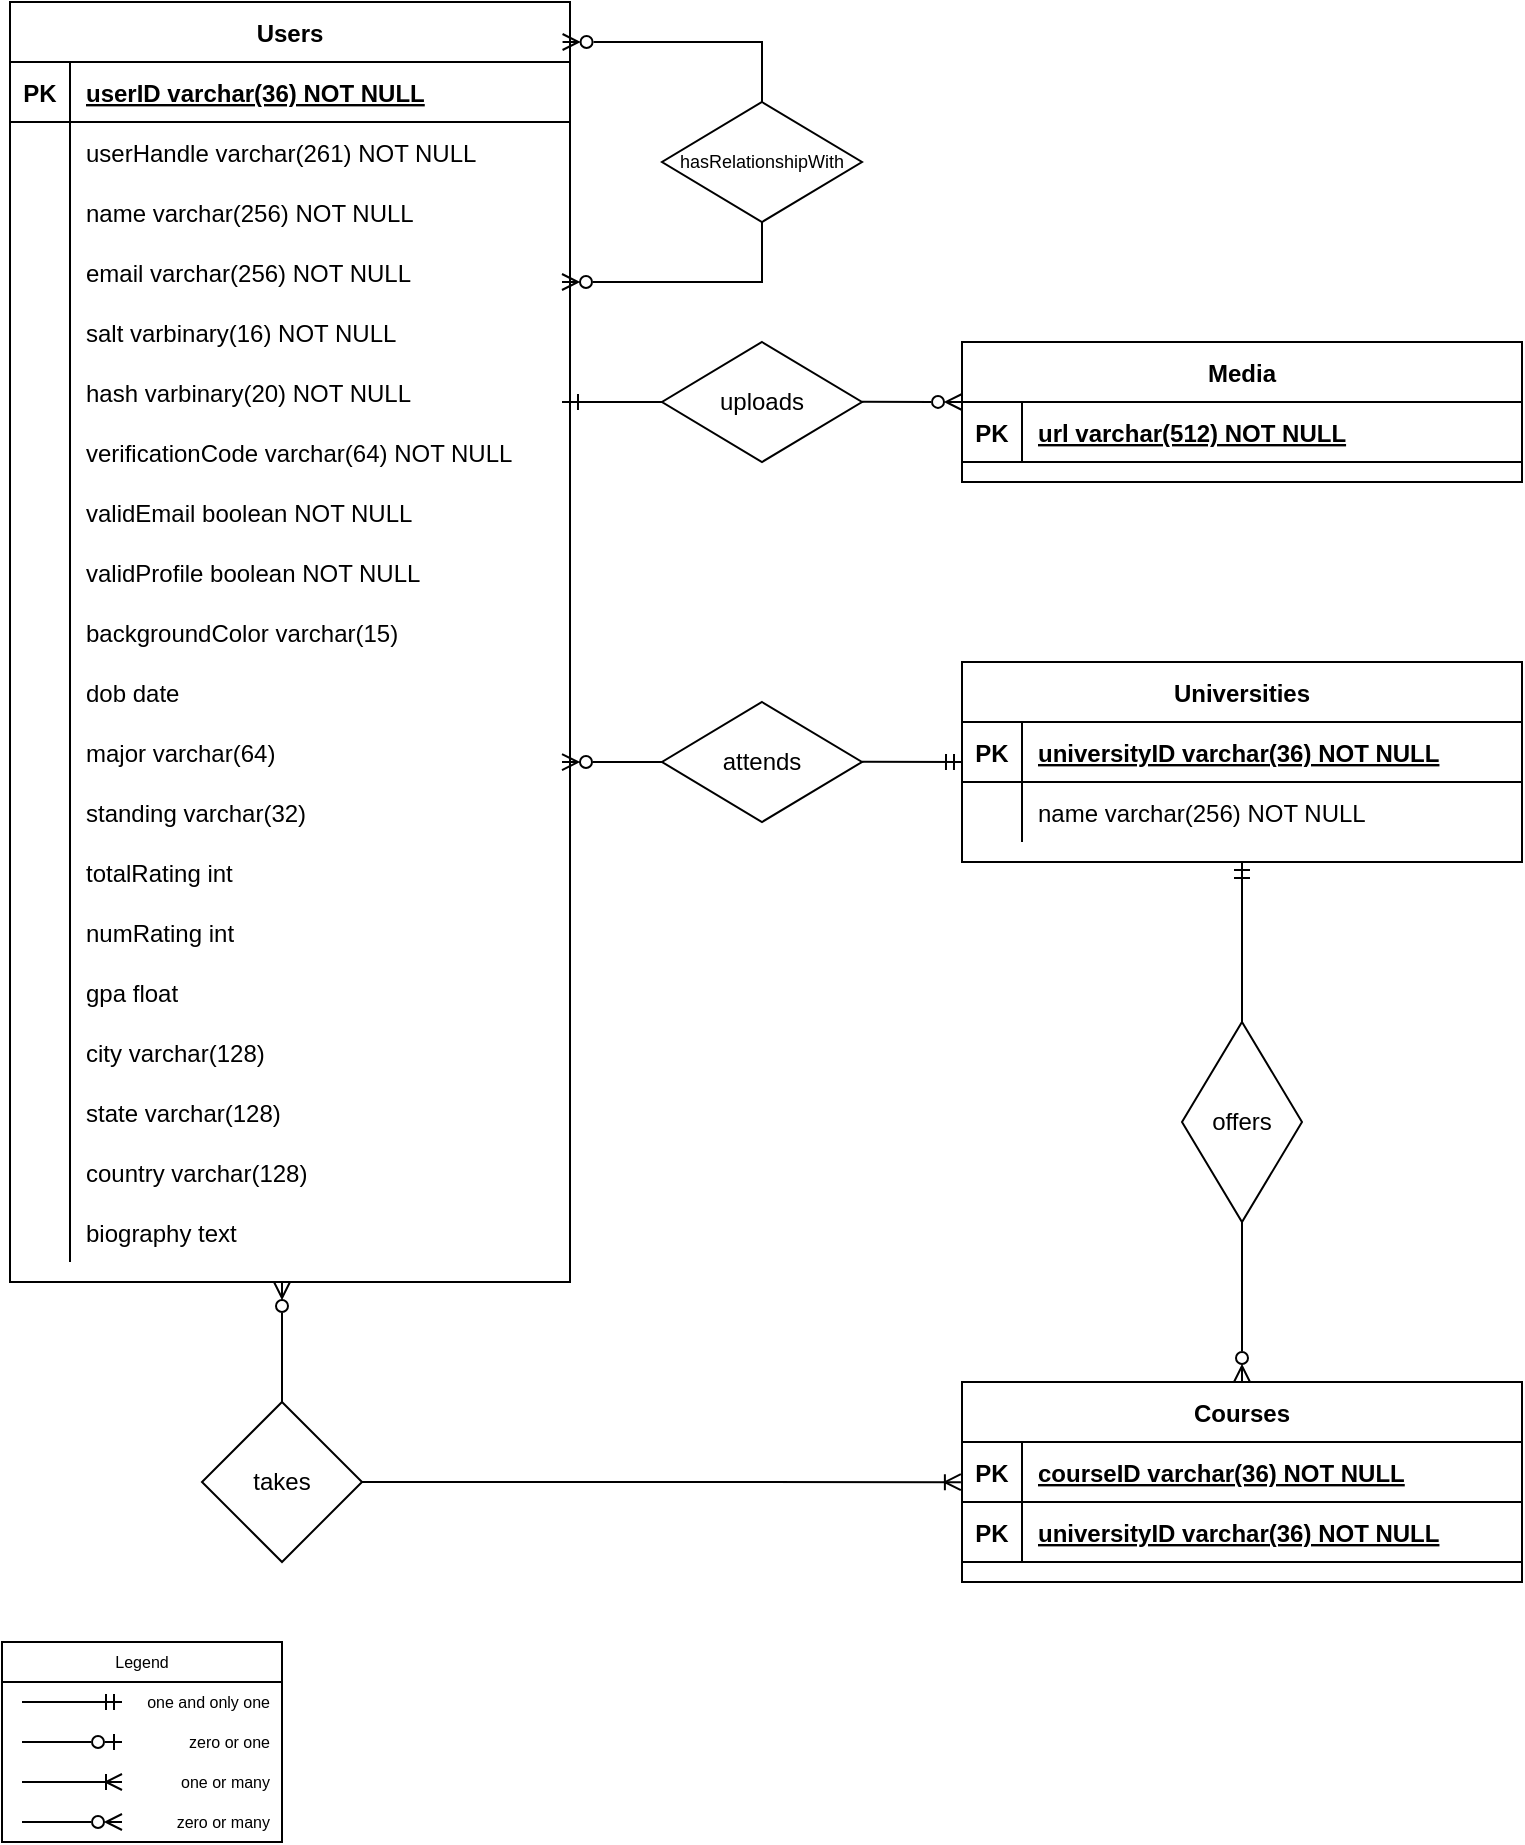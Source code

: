 <mxfile version="20.2.3" type="device"><diagram id="R2lEEEUBdFMjLlhIrx00" name="Page-1"><mxGraphModel dx="1234" dy="803" grid="1" gridSize="10" guides="1" tooltips="1" connect="1" arrows="1" fold="1" page="1" pageScale="1" pageWidth="850" pageHeight="1100" math="0" shadow="0" extFonts="Permanent Marker^https://fonts.googleapis.com/css?family=Permanent+Marker"><root><mxCell id="0"/><mxCell id="1" parent="0"/><mxCell id="C-vyLk0tnHw3VtMMgP7b-23" value="Users" style="shape=table;startSize=30;container=1;collapsible=1;childLayout=tableLayout;fixedRows=1;rowLines=0;fontStyle=1;align=center;resizeLast=1;" parent="1" vertex="1"><mxGeometry x="44" y="120" width="280" height="640" as="geometry"/></mxCell><mxCell id="C-vyLk0tnHw3VtMMgP7b-24" value="" style="shape=partialRectangle;collapsible=0;dropTarget=0;pointerEvents=0;fillColor=none;points=[[0,0.5],[1,0.5]];portConstraint=eastwest;top=0;left=0;right=0;bottom=1;" parent="C-vyLk0tnHw3VtMMgP7b-23" vertex="1"><mxGeometry y="30" width="280" height="30" as="geometry"/></mxCell><mxCell id="C-vyLk0tnHw3VtMMgP7b-25" value="PK" style="shape=partialRectangle;overflow=hidden;connectable=0;fillColor=none;top=0;left=0;bottom=0;right=0;fontStyle=1;" parent="C-vyLk0tnHw3VtMMgP7b-24" vertex="1"><mxGeometry width="30" height="30" as="geometry"><mxRectangle width="30" height="30" as="alternateBounds"/></mxGeometry></mxCell><mxCell id="C-vyLk0tnHw3VtMMgP7b-26" value="userID varchar(36) NOT NULL" style="shape=partialRectangle;overflow=hidden;connectable=0;fillColor=none;top=0;left=0;bottom=0;right=0;align=left;spacingLeft=6;fontStyle=5;" parent="C-vyLk0tnHw3VtMMgP7b-24" vertex="1"><mxGeometry x="30" width="250" height="30" as="geometry"><mxRectangle width="250" height="30" as="alternateBounds"/></mxGeometry></mxCell><mxCell id="C-vyLk0tnHw3VtMMgP7b-27" value="" style="shape=partialRectangle;collapsible=0;dropTarget=0;pointerEvents=0;fillColor=none;points=[[0,0.5],[1,0.5]];portConstraint=eastwest;top=0;left=0;right=0;bottom=0;" parent="C-vyLk0tnHw3VtMMgP7b-23" vertex="1"><mxGeometry y="60" width="280" height="30" as="geometry"/></mxCell><mxCell id="C-vyLk0tnHw3VtMMgP7b-28" value="" style="shape=partialRectangle;overflow=hidden;connectable=0;fillColor=none;top=0;left=0;bottom=0;right=0;" parent="C-vyLk0tnHw3VtMMgP7b-27" vertex="1"><mxGeometry width="30" height="30" as="geometry"><mxRectangle width="30" height="30" as="alternateBounds"/></mxGeometry></mxCell><mxCell id="C-vyLk0tnHw3VtMMgP7b-29" value="userHandle varchar(261) NOT NULL" style="shape=partialRectangle;overflow=hidden;connectable=0;fillColor=none;top=0;left=0;bottom=0;right=0;align=left;spacingLeft=6;" parent="C-vyLk0tnHw3VtMMgP7b-27" vertex="1"><mxGeometry x="30" width="250" height="30" as="geometry"><mxRectangle width="250" height="30" as="alternateBounds"/></mxGeometry></mxCell><mxCell id="6zbDG6xsQvM7b6af5XDj-31" style="shape=partialRectangle;collapsible=0;dropTarget=0;pointerEvents=0;fillColor=none;points=[[0,0.5],[1,0.5]];portConstraint=eastwest;top=0;left=0;right=0;bottom=0;" parent="C-vyLk0tnHw3VtMMgP7b-23" vertex="1"><mxGeometry y="90" width="280" height="30" as="geometry"/></mxCell><mxCell id="6zbDG6xsQvM7b6af5XDj-32" style="shape=partialRectangle;overflow=hidden;connectable=0;fillColor=none;top=0;left=0;bottom=0;right=0;" parent="6zbDG6xsQvM7b6af5XDj-31" vertex="1"><mxGeometry width="30" height="30" as="geometry"><mxRectangle width="30" height="30" as="alternateBounds"/></mxGeometry></mxCell><mxCell id="6zbDG6xsQvM7b6af5XDj-33" value="name varchar(256) NOT NULL" style="shape=partialRectangle;overflow=hidden;connectable=0;fillColor=none;top=0;left=0;bottom=0;right=0;align=left;spacingLeft=6;" parent="6zbDG6xsQvM7b6af5XDj-31" vertex="1"><mxGeometry x="30" width="250" height="30" as="geometry"><mxRectangle width="250" height="30" as="alternateBounds"/></mxGeometry></mxCell><mxCell id="JJYLwvkQelgh1mlkCucQ-4" style="shape=partialRectangle;collapsible=0;dropTarget=0;pointerEvents=0;fillColor=none;points=[[0,0.5],[1,0.5]];portConstraint=eastwest;top=0;left=0;right=0;bottom=0;" parent="C-vyLk0tnHw3VtMMgP7b-23" vertex="1"><mxGeometry y="120" width="280" height="30" as="geometry"/></mxCell><mxCell id="JJYLwvkQelgh1mlkCucQ-5" style="shape=partialRectangle;overflow=hidden;connectable=0;fillColor=none;top=0;left=0;bottom=0;right=0;" parent="JJYLwvkQelgh1mlkCucQ-4" vertex="1"><mxGeometry width="30" height="30" as="geometry"><mxRectangle width="30" height="30" as="alternateBounds"/></mxGeometry></mxCell><mxCell id="JJYLwvkQelgh1mlkCucQ-6" value="email varchar(256) NOT NULL" style="shape=partialRectangle;overflow=hidden;connectable=0;fillColor=none;top=0;left=0;bottom=0;right=0;align=left;spacingLeft=6;" parent="JJYLwvkQelgh1mlkCucQ-4" vertex="1"><mxGeometry x="30" width="250" height="30" as="geometry"><mxRectangle width="250" height="30" as="alternateBounds"/></mxGeometry></mxCell><mxCell id="6zbDG6xsQvM7b6af5XDj-28" style="shape=partialRectangle;collapsible=0;dropTarget=0;pointerEvents=0;fillColor=none;points=[[0,0.5],[1,0.5]];portConstraint=eastwest;top=0;left=0;right=0;bottom=0;" parent="C-vyLk0tnHw3VtMMgP7b-23" vertex="1"><mxGeometry y="150" width="280" height="30" as="geometry"/></mxCell><mxCell id="6zbDG6xsQvM7b6af5XDj-29" style="shape=partialRectangle;overflow=hidden;connectable=0;fillColor=none;top=0;left=0;bottom=0;right=0;" parent="6zbDG6xsQvM7b6af5XDj-28" vertex="1"><mxGeometry width="30" height="30" as="geometry"><mxRectangle width="30" height="30" as="alternateBounds"/></mxGeometry></mxCell><mxCell id="6zbDG6xsQvM7b6af5XDj-30" value="salt varbinary(16) NOT NULL" style="shape=partialRectangle;overflow=hidden;connectable=0;fillColor=none;top=0;left=0;bottom=0;right=0;align=left;spacingLeft=6;" parent="6zbDG6xsQvM7b6af5XDj-28" vertex="1"><mxGeometry x="30" width="250" height="30" as="geometry"><mxRectangle width="250" height="30" as="alternateBounds"/></mxGeometry></mxCell><mxCell id="6zbDG6xsQvM7b6af5XDj-25" style="shape=partialRectangle;collapsible=0;dropTarget=0;pointerEvents=0;fillColor=none;points=[[0,0.5],[1,0.5]];portConstraint=eastwest;top=0;left=0;right=0;bottom=0;" parent="C-vyLk0tnHw3VtMMgP7b-23" vertex="1"><mxGeometry y="180" width="280" height="30" as="geometry"/></mxCell><mxCell id="6zbDG6xsQvM7b6af5XDj-26" style="shape=partialRectangle;overflow=hidden;connectable=0;fillColor=none;top=0;left=0;bottom=0;right=0;" parent="6zbDG6xsQvM7b6af5XDj-25" vertex="1"><mxGeometry width="30" height="30" as="geometry"><mxRectangle width="30" height="30" as="alternateBounds"/></mxGeometry></mxCell><mxCell id="6zbDG6xsQvM7b6af5XDj-27" value="hash varbinary(20) NOT NULL" style="shape=partialRectangle;overflow=hidden;connectable=0;fillColor=none;top=0;left=0;bottom=0;right=0;align=left;spacingLeft=6;" parent="6zbDG6xsQvM7b6af5XDj-25" vertex="1"><mxGeometry x="30" width="250" height="30" as="geometry"><mxRectangle width="250" height="30" as="alternateBounds"/></mxGeometry></mxCell><mxCell id="M-ewU5pQMrfcehGDT9_S-4" style="shape=partialRectangle;collapsible=0;dropTarget=0;pointerEvents=0;fillColor=none;points=[[0,0.5],[1,0.5]];portConstraint=eastwest;top=0;left=0;right=0;bottom=0;" parent="C-vyLk0tnHw3VtMMgP7b-23" vertex="1"><mxGeometry y="210" width="280" height="30" as="geometry"/></mxCell><mxCell id="M-ewU5pQMrfcehGDT9_S-5" style="shape=partialRectangle;overflow=hidden;connectable=0;fillColor=none;top=0;left=0;bottom=0;right=0;" parent="M-ewU5pQMrfcehGDT9_S-4" vertex="1"><mxGeometry width="30" height="30" as="geometry"><mxRectangle width="30" height="30" as="alternateBounds"/></mxGeometry></mxCell><mxCell id="M-ewU5pQMrfcehGDT9_S-6" value="verificationCode varchar(64) NOT NULL" style="shape=partialRectangle;overflow=hidden;connectable=0;fillColor=none;top=0;left=0;bottom=0;right=0;align=left;spacingLeft=6;" parent="M-ewU5pQMrfcehGDT9_S-4" vertex="1"><mxGeometry x="30" width="250" height="30" as="geometry"><mxRectangle width="250" height="30" as="alternateBounds"/></mxGeometry></mxCell><mxCell id="M-ewU5pQMrfcehGDT9_S-1" style="shape=partialRectangle;collapsible=0;dropTarget=0;pointerEvents=0;fillColor=none;points=[[0,0.5],[1,0.5]];portConstraint=eastwest;top=0;left=0;right=0;bottom=0;" parent="C-vyLk0tnHw3VtMMgP7b-23" vertex="1"><mxGeometry y="240" width="280" height="30" as="geometry"/></mxCell><mxCell id="M-ewU5pQMrfcehGDT9_S-2" style="shape=partialRectangle;overflow=hidden;connectable=0;fillColor=none;top=0;left=0;bottom=0;right=0;" parent="M-ewU5pQMrfcehGDT9_S-1" vertex="1"><mxGeometry width="30" height="30" as="geometry"><mxRectangle width="30" height="30" as="alternateBounds"/></mxGeometry></mxCell><mxCell id="M-ewU5pQMrfcehGDT9_S-3" value="validEmail boolean NOT NULL" style="shape=partialRectangle;overflow=hidden;connectable=0;fillColor=none;top=0;left=0;bottom=0;right=0;align=left;spacingLeft=6;" parent="M-ewU5pQMrfcehGDT9_S-1" vertex="1"><mxGeometry x="30" width="250" height="30" as="geometry"><mxRectangle width="250" height="30" as="alternateBounds"/></mxGeometry></mxCell><mxCell id="M-ewU5pQMrfcehGDT9_S-7" style="shape=partialRectangle;collapsible=0;dropTarget=0;pointerEvents=0;fillColor=none;points=[[0,0.5],[1,0.5]];portConstraint=eastwest;top=0;left=0;right=0;bottom=0;" parent="C-vyLk0tnHw3VtMMgP7b-23" vertex="1"><mxGeometry y="270" width="280" height="30" as="geometry"/></mxCell><mxCell id="M-ewU5pQMrfcehGDT9_S-8" style="shape=partialRectangle;overflow=hidden;connectable=0;fillColor=none;top=0;left=0;bottom=0;right=0;" parent="M-ewU5pQMrfcehGDT9_S-7" vertex="1"><mxGeometry width="30" height="30" as="geometry"><mxRectangle width="30" height="30" as="alternateBounds"/></mxGeometry></mxCell><mxCell id="M-ewU5pQMrfcehGDT9_S-9" value="validProfile boolean NOT NULL" style="shape=partialRectangle;overflow=hidden;connectable=0;fillColor=none;top=0;left=0;bottom=0;right=0;align=left;spacingLeft=6;" parent="M-ewU5pQMrfcehGDT9_S-7" vertex="1"><mxGeometry x="30" width="250" height="30" as="geometry"><mxRectangle width="250" height="30" as="alternateBounds"/></mxGeometry></mxCell><mxCell id="6zbDG6xsQvM7b6af5XDj-22" style="shape=partialRectangle;collapsible=0;dropTarget=0;pointerEvents=0;fillColor=none;points=[[0,0.5],[1,0.5]];portConstraint=eastwest;top=0;left=0;right=0;bottom=0;" parent="C-vyLk0tnHw3VtMMgP7b-23" vertex="1"><mxGeometry y="300" width="280" height="30" as="geometry"/></mxCell><mxCell id="6zbDG6xsQvM7b6af5XDj-23" style="shape=partialRectangle;overflow=hidden;connectable=0;fillColor=none;top=0;left=0;bottom=0;right=0;" parent="6zbDG6xsQvM7b6af5XDj-22" vertex="1"><mxGeometry width="30" height="30" as="geometry"><mxRectangle width="30" height="30" as="alternateBounds"/></mxGeometry></mxCell><mxCell id="6zbDG6xsQvM7b6af5XDj-24" value="backgroundColor varchar(15)" style="shape=partialRectangle;overflow=hidden;connectable=0;fillColor=none;top=0;left=0;bottom=0;right=0;align=left;spacingLeft=6;" parent="6zbDG6xsQvM7b6af5XDj-22" vertex="1"><mxGeometry x="30" width="250" height="30" as="geometry"><mxRectangle width="250" height="30" as="alternateBounds"/></mxGeometry></mxCell><mxCell id="6zbDG6xsQvM7b6af5XDj-19" style="shape=partialRectangle;collapsible=0;dropTarget=0;pointerEvents=0;fillColor=none;points=[[0,0.5],[1,0.5]];portConstraint=eastwest;top=0;left=0;right=0;bottom=0;" parent="C-vyLk0tnHw3VtMMgP7b-23" vertex="1"><mxGeometry y="330" width="280" height="30" as="geometry"/></mxCell><mxCell id="6zbDG6xsQvM7b6af5XDj-20" style="shape=partialRectangle;overflow=hidden;connectable=0;fillColor=none;top=0;left=0;bottom=0;right=0;" parent="6zbDG6xsQvM7b6af5XDj-19" vertex="1"><mxGeometry width="30" height="30" as="geometry"><mxRectangle width="30" height="30" as="alternateBounds"/></mxGeometry></mxCell><mxCell id="6zbDG6xsQvM7b6af5XDj-21" value="dob date" style="shape=partialRectangle;overflow=hidden;connectable=0;fillColor=none;top=0;left=0;bottom=0;right=0;align=left;spacingLeft=6;" parent="6zbDG6xsQvM7b6af5XDj-19" vertex="1"><mxGeometry x="30" width="250" height="30" as="geometry"><mxRectangle width="250" height="30" as="alternateBounds"/></mxGeometry></mxCell><mxCell id="C7h7oeHphgHjpz4omS2C-1" style="shape=partialRectangle;collapsible=0;dropTarget=0;pointerEvents=0;fillColor=none;points=[[0,0.5],[1,0.5]];portConstraint=eastwest;top=0;left=0;right=0;bottom=0;" parent="C-vyLk0tnHw3VtMMgP7b-23" vertex="1"><mxGeometry y="360" width="280" height="30" as="geometry"/></mxCell><mxCell id="C7h7oeHphgHjpz4omS2C-2" style="shape=partialRectangle;overflow=hidden;connectable=0;fillColor=none;top=0;left=0;bottom=0;right=0;" parent="C7h7oeHphgHjpz4omS2C-1" vertex="1"><mxGeometry width="30" height="30" as="geometry"><mxRectangle width="30" height="30" as="alternateBounds"/></mxGeometry></mxCell><mxCell id="C7h7oeHphgHjpz4omS2C-3" value="major varchar(64)" style="shape=partialRectangle;overflow=hidden;connectable=0;fillColor=none;top=0;left=0;bottom=0;right=0;align=left;spacingLeft=6;" parent="C7h7oeHphgHjpz4omS2C-1" vertex="1"><mxGeometry x="30" width="250" height="30" as="geometry"><mxRectangle width="250" height="30" as="alternateBounds"/></mxGeometry></mxCell><mxCell id="6zbDG6xsQvM7b6af5XDj-16" style="shape=partialRectangle;collapsible=0;dropTarget=0;pointerEvents=0;fillColor=none;points=[[0,0.5],[1,0.5]];portConstraint=eastwest;top=0;left=0;right=0;bottom=0;" parent="C-vyLk0tnHw3VtMMgP7b-23" vertex="1"><mxGeometry y="390" width="280" height="30" as="geometry"/></mxCell><mxCell id="6zbDG6xsQvM7b6af5XDj-17" style="shape=partialRectangle;overflow=hidden;connectable=0;fillColor=none;top=0;left=0;bottom=0;right=0;" parent="6zbDG6xsQvM7b6af5XDj-16" vertex="1"><mxGeometry width="30" height="30" as="geometry"><mxRectangle width="30" height="30" as="alternateBounds"/></mxGeometry></mxCell><mxCell id="6zbDG6xsQvM7b6af5XDj-18" value="standing varchar(32)" style="shape=partialRectangle;overflow=hidden;connectable=0;fillColor=none;top=0;left=0;bottom=0;right=0;align=left;spacingLeft=6;" parent="6zbDG6xsQvM7b6af5XDj-16" vertex="1"><mxGeometry x="30" width="250" height="30" as="geometry"><mxRectangle width="250" height="30" as="alternateBounds"/></mxGeometry></mxCell><mxCell id="6zbDG6xsQvM7b6af5XDj-13" style="shape=partialRectangle;collapsible=0;dropTarget=0;pointerEvents=0;fillColor=none;points=[[0,0.5],[1,0.5]];portConstraint=eastwest;top=0;left=0;right=0;bottom=0;" parent="C-vyLk0tnHw3VtMMgP7b-23" vertex="1"><mxGeometry y="420" width="280" height="30" as="geometry"/></mxCell><mxCell id="6zbDG6xsQvM7b6af5XDj-14" style="shape=partialRectangle;overflow=hidden;connectable=0;fillColor=none;top=0;left=0;bottom=0;right=0;" parent="6zbDG6xsQvM7b6af5XDj-13" vertex="1"><mxGeometry width="30" height="30" as="geometry"><mxRectangle width="30" height="30" as="alternateBounds"/></mxGeometry></mxCell><mxCell id="6zbDG6xsQvM7b6af5XDj-15" value="totalRating int" style="shape=partialRectangle;overflow=hidden;connectable=0;fillColor=none;top=0;left=0;bottom=0;right=0;align=left;spacingLeft=6;" parent="6zbDG6xsQvM7b6af5XDj-13" vertex="1"><mxGeometry x="30" width="250" height="30" as="geometry"><mxRectangle width="250" height="30" as="alternateBounds"/></mxGeometry></mxCell><mxCell id="6zbDG6xsQvM7b6af5XDj-10" style="shape=partialRectangle;collapsible=0;dropTarget=0;pointerEvents=0;fillColor=none;points=[[0,0.5],[1,0.5]];portConstraint=eastwest;top=0;left=0;right=0;bottom=0;" parent="C-vyLk0tnHw3VtMMgP7b-23" vertex="1"><mxGeometry y="450" width="280" height="30" as="geometry"/></mxCell><mxCell id="6zbDG6xsQvM7b6af5XDj-11" style="shape=partialRectangle;overflow=hidden;connectable=0;fillColor=none;top=0;left=0;bottom=0;right=0;" parent="6zbDG6xsQvM7b6af5XDj-10" vertex="1"><mxGeometry width="30" height="30" as="geometry"><mxRectangle width="30" height="30" as="alternateBounds"/></mxGeometry></mxCell><mxCell id="6zbDG6xsQvM7b6af5XDj-12" value="numRating int" style="shape=partialRectangle;overflow=hidden;connectable=0;fillColor=none;top=0;left=0;bottom=0;right=0;align=left;spacingLeft=6;" parent="6zbDG6xsQvM7b6af5XDj-10" vertex="1"><mxGeometry x="30" width="250" height="30" as="geometry"><mxRectangle width="250" height="30" as="alternateBounds"/></mxGeometry></mxCell><mxCell id="6zbDG6xsQvM7b6af5XDj-7" style="shape=partialRectangle;collapsible=0;dropTarget=0;pointerEvents=0;fillColor=none;points=[[0,0.5],[1,0.5]];portConstraint=eastwest;top=0;left=0;right=0;bottom=0;" parent="C-vyLk0tnHw3VtMMgP7b-23" vertex="1"><mxGeometry y="480" width="280" height="30" as="geometry"/></mxCell><mxCell id="6zbDG6xsQvM7b6af5XDj-8" style="shape=partialRectangle;overflow=hidden;connectable=0;fillColor=none;top=0;left=0;bottom=0;right=0;" parent="6zbDG6xsQvM7b6af5XDj-7" vertex="1"><mxGeometry width="30" height="30" as="geometry"><mxRectangle width="30" height="30" as="alternateBounds"/></mxGeometry></mxCell><mxCell id="6zbDG6xsQvM7b6af5XDj-9" value="gpa float" style="shape=partialRectangle;overflow=hidden;connectable=0;fillColor=none;top=0;left=0;bottom=0;right=0;align=left;spacingLeft=6;" parent="6zbDG6xsQvM7b6af5XDj-7" vertex="1"><mxGeometry x="30" width="250" height="30" as="geometry"><mxRectangle width="250" height="30" as="alternateBounds"/></mxGeometry></mxCell><mxCell id="eMIfSR3_F5mUQrbcdvRO-4" style="shape=partialRectangle;collapsible=0;dropTarget=0;pointerEvents=0;fillColor=none;points=[[0,0.5],[1,0.5]];portConstraint=eastwest;top=0;left=0;right=0;bottom=0;" parent="C-vyLk0tnHw3VtMMgP7b-23" vertex="1"><mxGeometry y="510" width="280" height="30" as="geometry"/></mxCell><mxCell id="eMIfSR3_F5mUQrbcdvRO-5" style="shape=partialRectangle;overflow=hidden;connectable=0;fillColor=none;top=0;left=0;bottom=0;right=0;" parent="eMIfSR3_F5mUQrbcdvRO-4" vertex="1"><mxGeometry width="30" height="30" as="geometry"><mxRectangle width="30" height="30" as="alternateBounds"/></mxGeometry></mxCell><mxCell id="eMIfSR3_F5mUQrbcdvRO-6" value="city varchar(128)" style="shape=partialRectangle;overflow=hidden;connectable=0;fillColor=none;top=0;left=0;bottom=0;right=0;align=left;spacingLeft=6;" parent="eMIfSR3_F5mUQrbcdvRO-4" vertex="1"><mxGeometry x="30" width="250" height="30" as="geometry"><mxRectangle width="250" height="30" as="alternateBounds"/></mxGeometry></mxCell><mxCell id="eMIfSR3_F5mUQrbcdvRO-1" style="shape=partialRectangle;collapsible=0;dropTarget=0;pointerEvents=0;fillColor=none;points=[[0,0.5],[1,0.5]];portConstraint=eastwest;top=0;left=0;right=0;bottom=0;" parent="C-vyLk0tnHw3VtMMgP7b-23" vertex="1"><mxGeometry y="540" width="280" height="30" as="geometry"/></mxCell><mxCell id="eMIfSR3_F5mUQrbcdvRO-2" style="shape=partialRectangle;overflow=hidden;connectable=0;fillColor=none;top=0;left=0;bottom=0;right=0;" parent="eMIfSR3_F5mUQrbcdvRO-1" vertex="1"><mxGeometry width="30" height="30" as="geometry"><mxRectangle width="30" height="30" as="alternateBounds"/></mxGeometry></mxCell><mxCell id="eMIfSR3_F5mUQrbcdvRO-3" value="state varchar(128)" style="shape=partialRectangle;overflow=hidden;connectable=0;fillColor=none;top=0;left=0;bottom=0;right=0;align=left;spacingLeft=6;" parent="eMIfSR3_F5mUQrbcdvRO-1" vertex="1"><mxGeometry x="30" width="250" height="30" as="geometry"><mxRectangle width="250" height="30" as="alternateBounds"/></mxGeometry></mxCell><mxCell id="eMIfSR3_F5mUQrbcdvRO-7" style="shape=partialRectangle;collapsible=0;dropTarget=0;pointerEvents=0;fillColor=none;points=[[0,0.5],[1,0.5]];portConstraint=eastwest;top=0;left=0;right=0;bottom=0;" parent="C-vyLk0tnHw3VtMMgP7b-23" vertex="1"><mxGeometry y="570" width="280" height="30" as="geometry"/></mxCell><mxCell id="eMIfSR3_F5mUQrbcdvRO-8" style="shape=partialRectangle;overflow=hidden;connectable=0;fillColor=none;top=0;left=0;bottom=0;right=0;" parent="eMIfSR3_F5mUQrbcdvRO-7" vertex="1"><mxGeometry width="30" height="30" as="geometry"><mxRectangle width="30" height="30" as="alternateBounds"/></mxGeometry></mxCell><mxCell id="eMIfSR3_F5mUQrbcdvRO-9" value="country varchar(128)" style="shape=partialRectangle;overflow=hidden;connectable=0;fillColor=none;top=0;left=0;bottom=0;right=0;align=left;spacingLeft=6;" parent="eMIfSR3_F5mUQrbcdvRO-7" vertex="1"><mxGeometry x="30" width="250" height="30" as="geometry"><mxRectangle width="250" height="30" as="alternateBounds"/></mxGeometry></mxCell><mxCell id="6zbDG6xsQvM7b6af5XDj-4" style="shape=partialRectangle;collapsible=0;dropTarget=0;pointerEvents=0;fillColor=none;points=[[0,0.5],[1,0.5]];portConstraint=eastwest;top=0;left=0;right=0;bottom=0;" parent="C-vyLk0tnHw3VtMMgP7b-23" vertex="1"><mxGeometry y="600" width="280" height="30" as="geometry"/></mxCell><mxCell id="6zbDG6xsQvM7b6af5XDj-5" style="shape=partialRectangle;overflow=hidden;connectable=0;fillColor=none;top=0;left=0;bottom=0;right=0;" parent="6zbDG6xsQvM7b6af5XDj-4" vertex="1"><mxGeometry width="30" height="30" as="geometry"><mxRectangle width="30" height="30" as="alternateBounds"/></mxGeometry></mxCell><mxCell id="6zbDG6xsQvM7b6af5XDj-6" value="biography text" style="shape=partialRectangle;overflow=hidden;connectable=0;fillColor=none;top=0;left=0;bottom=0;right=0;align=left;spacingLeft=6;" parent="6zbDG6xsQvM7b6af5XDj-4" vertex="1"><mxGeometry x="30" width="250" height="30" as="geometry"><mxRectangle width="250" height="30" as="alternateBounds"/></mxGeometry></mxCell><mxCell id="6zbDG6xsQvM7b6af5XDj-38" value="Universities" style="shape=table;startSize=30;container=1;collapsible=1;childLayout=tableLayout;fixedRows=1;rowLines=0;fontStyle=1;align=center;resizeLast=1;" parent="1" vertex="1"><mxGeometry x="520" y="450" width="280" height="100" as="geometry"/></mxCell><mxCell id="6zbDG6xsQvM7b6af5XDj-39" value="" style="shape=partialRectangle;collapsible=0;dropTarget=0;pointerEvents=0;fillColor=none;points=[[0,0.5],[1,0.5]];portConstraint=eastwest;top=0;left=0;right=0;bottom=1;" parent="6zbDG6xsQvM7b6af5XDj-38" vertex="1"><mxGeometry y="30" width="280" height="30" as="geometry"/></mxCell><mxCell id="6zbDG6xsQvM7b6af5XDj-40" value="PK" style="shape=partialRectangle;overflow=hidden;connectable=0;fillColor=none;top=0;left=0;bottom=0;right=0;fontStyle=1;" parent="6zbDG6xsQvM7b6af5XDj-39" vertex="1"><mxGeometry width="30" height="30" as="geometry"><mxRectangle width="30" height="30" as="alternateBounds"/></mxGeometry></mxCell><mxCell id="6zbDG6xsQvM7b6af5XDj-41" value="universityID varchar(36) NOT NULL" style="shape=partialRectangle;overflow=hidden;connectable=0;fillColor=none;top=0;left=0;bottom=0;right=0;align=left;spacingLeft=6;fontStyle=5;" parent="6zbDG6xsQvM7b6af5XDj-39" vertex="1"><mxGeometry x="30" width="250" height="30" as="geometry"><mxRectangle width="250" height="30" as="alternateBounds"/></mxGeometry></mxCell><mxCell id="6zbDG6xsQvM7b6af5XDj-42" value="" style="shape=partialRectangle;collapsible=0;dropTarget=0;pointerEvents=0;fillColor=none;points=[[0,0.5],[1,0.5]];portConstraint=eastwest;top=0;left=0;right=0;bottom=0;" parent="6zbDG6xsQvM7b6af5XDj-38" vertex="1"><mxGeometry y="60" width="280" height="30" as="geometry"/></mxCell><mxCell id="6zbDG6xsQvM7b6af5XDj-43" value="" style="shape=partialRectangle;overflow=hidden;connectable=0;fillColor=none;top=0;left=0;bottom=0;right=0;" parent="6zbDG6xsQvM7b6af5XDj-42" vertex="1"><mxGeometry width="30" height="30" as="geometry"><mxRectangle width="30" height="30" as="alternateBounds"/></mxGeometry></mxCell><mxCell id="6zbDG6xsQvM7b6af5XDj-44" value="name varchar(256) NOT NULL" style="shape=partialRectangle;overflow=hidden;connectable=0;fillColor=none;top=0;left=0;bottom=0;right=0;align=left;spacingLeft=6;" parent="6zbDG6xsQvM7b6af5XDj-42" vertex="1"><mxGeometry x="30" width="250" height="30" as="geometry"><mxRectangle width="250" height="30" as="alternateBounds"/></mxGeometry></mxCell><mxCell id="6zbDG6xsQvM7b6af5XDj-87" value="Courses" style="shape=table;startSize=30;container=1;collapsible=1;childLayout=tableLayout;fixedRows=1;rowLines=0;fontStyle=1;align=center;resizeLast=1;" parent="1" vertex="1"><mxGeometry x="520" y="810" width="280" height="100" as="geometry"/></mxCell><mxCell id="6zbDG6xsQvM7b6af5XDj-88" value="" style="shape=partialRectangle;collapsible=0;dropTarget=0;pointerEvents=0;fillColor=none;points=[[0,0.5],[1,0.5]];portConstraint=eastwest;top=0;left=0;right=0;bottom=1;" parent="6zbDG6xsQvM7b6af5XDj-87" vertex="1"><mxGeometry y="30" width="280" height="30" as="geometry"/></mxCell><mxCell id="6zbDG6xsQvM7b6af5XDj-89" value="PK" style="shape=partialRectangle;overflow=hidden;connectable=0;fillColor=none;top=0;left=0;bottom=0;right=0;fontStyle=1;" parent="6zbDG6xsQvM7b6af5XDj-88" vertex="1"><mxGeometry width="30" height="30" as="geometry"><mxRectangle width="30" height="30" as="alternateBounds"/></mxGeometry></mxCell><mxCell id="6zbDG6xsQvM7b6af5XDj-90" value="courseID varchar(36) NOT NULL" style="shape=partialRectangle;overflow=hidden;connectable=0;fillColor=none;top=0;left=0;bottom=0;right=0;align=left;spacingLeft=6;fontStyle=5;" parent="6zbDG6xsQvM7b6af5XDj-88" vertex="1"><mxGeometry x="30" width="250" height="30" as="geometry"><mxRectangle width="250" height="30" as="alternateBounds"/></mxGeometry></mxCell><mxCell id="6zbDG6xsQvM7b6af5XDj-139" style="shape=partialRectangle;collapsible=0;dropTarget=0;pointerEvents=0;fillColor=none;points=[[0,0.5],[1,0.5]];portConstraint=eastwest;top=0;left=0;right=0;bottom=1;" parent="6zbDG6xsQvM7b6af5XDj-87" vertex="1"><mxGeometry y="60" width="280" height="30" as="geometry"/></mxCell><mxCell id="6zbDG6xsQvM7b6af5XDj-140" value="PK" style="shape=partialRectangle;overflow=hidden;connectable=0;fillColor=none;top=0;left=0;bottom=0;right=0;fontStyle=1;" parent="6zbDG6xsQvM7b6af5XDj-139" vertex="1"><mxGeometry width="30" height="30" as="geometry"><mxRectangle width="30" height="30" as="alternateBounds"/></mxGeometry></mxCell><mxCell id="6zbDG6xsQvM7b6af5XDj-141" value="universityID varchar(36) NOT NULL" style="shape=partialRectangle;overflow=hidden;connectable=0;fillColor=none;top=0;left=0;bottom=0;right=0;align=left;spacingLeft=6;fontStyle=5;" parent="6zbDG6xsQvM7b6af5XDj-139" vertex="1"><mxGeometry x="30" width="250" height="30" as="geometry"><mxRectangle width="250" height="30" as="alternateBounds"/></mxGeometry></mxCell><mxCell id="6zbDG6xsQvM7b6af5XDj-125" value="Media" style="shape=table;startSize=30;container=1;collapsible=1;childLayout=tableLayout;fixedRows=1;rowLines=0;fontStyle=1;align=center;resizeLast=1;" parent="1" vertex="1"><mxGeometry x="520" y="290" width="280" height="70" as="geometry"/></mxCell><mxCell id="6zbDG6xsQvM7b6af5XDj-126" value="" style="shape=partialRectangle;collapsible=0;dropTarget=0;pointerEvents=0;fillColor=none;points=[[0,0.5],[1,0.5]];portConstraint=eastwest;top=0;left=0;right=0;bottom=1;" parent="6zbDG6xsQvM7b6af5XDj-125" vertex="1"><mxGeometry y="30" width="280" height="30" as="geometry"/></mxCell><mxCell id="6zbDG6xsQvM7b6af5XDj-127" value="PK" style="shape=partialRectangle;overflow=hidden;connectable=0;fillColor=none;top=0;left=0;bottom=0;right=0;fontStyle=1;" parent="6zbDG6xsQvM7b6af5XDj-126" vertex="1"><mxGeometry width="30" height="30" as="geometry"><mxRectangle width="30" height="30" as="alternateBounds"/></mxGeometry></mxCell><mxCell id="6zbDG6xsQvM7b6af5XDj-128" value="url varchar(512) NOT NULL" style="shape=partialRectangle;overflow=hidden;connectable=0;fillColor=none;top=0;left=0;bottom=0;right=0;align=left;spacingLeft=6;fontStyle=5;" parent="6zbDG6xsQvM7b6af5XDj-126" vertex="1"><mxGeometry x="30" width="250" height="30" as="geometry"><mxRectangle width="250" height="30" as="alternateBounds"/></mxGeometry></mxCell><mxCell id="6zbDG6xsQvM7b6af5XDj-157" value="uploads" style="rhombus;whiteSpace=wrap;html=1;rotation=0;" parent="1" vertex="1"><mxGeometry x="370" y="290" width="100" height="60" as="geometry"/></mxCell><mxCell id="6zbDG6xsQvM7b6af5XDj-158" value="&lt;font style=&quot;line-height: 0.3;&quot;&gt;&lt;br&gt;&lt;/font&gt;" style="rhombus;whiteSpace=wrap;html=1;rotation=0;" parent="1" vertex="1"><mxGeometry x="370" y="170" width="100" height="60" as="geometry"/></mxCell><mxCell id="6zbDG6xsQvM7b6af5XDj-159" value="" style="endArrow=none;html=1;rounded=0;entryX=0.5;entryY=1;entryDx=0;entryDy=0;endFill=0;startArrow=ERzeroToMany;startFill=0;" parent="1" target="6zbDG6xsQvM7b6af5XDj-158" edge="1"><mxGeometry width="50" height="50" relative="1" as="geometry"><mxPoint x="320" y="260" as="sourcePoint"/><mxPoint x="450.56" y="250.4" as="targetPoint"/><Array as="points"><mxPoint x="420" y="260"/></Array></mxGeometry></mxCell><mxCell id="6zbDG6xsQvM7b6af5XDj-160" value="" style="endArrow=ERzeroToMany;html=1;rounded=0;exitX=0.5;exitY=0;exitDx=0;exitDy=0;entryX=0.999;entryY=0.049;entryDx=0;entryDy=0;entryPerimeter=0;endFill=0;" parent="1" source="6zbDG6xsQvM7b6af5XDj-158" edge="1"><mxGeometry width="50" height="50" relative="1" as="geometry"><mxPoint x="420.56" y="240.4" as="sourcePoint"/><mxPoint x="320.28" y="140" as="targetPoint"/><Array as="points"><mxPoint x="420" y="140"/></Array></mxGeometry></mxCell><mxCell id="6zbDG6xsQvM7b6af5XDj-163" value="" style="endArrow=ERmandOne;html=1;rounded=0;endFill=0;exitX=0;exitY=0.5;exitDx=0;exitDy=0;entryX=1;entryY=0.665;entryDx=0;entryDy=0;entryPerimeter=0;" parent="1" source="6zbDG6xsQvM7b6af5XDj-157" edge="1"><mxGeometry width="50" height="50" relative="1" as="geometry"><mxPoint x="320" y="320" as="sourcePoint"/><mxPoint x="320" y="319.95" as="targetPoint"/></mxGeometry></mxCell><mxCell id="6zbDG6xsQvM7b6af5XDj-164" value="" style="endArrow=ERzeroToMany;html=1;rounded=0;endFill=0;" parent="1" edge="1"><mxGeometry width="50" height="50" relative="1" as="geometry"><mxPoint x="470" y="319.84" as="sourcePoint"/><mxPoint x="520" y="320" as="targetPoint"/></mxGeometry></mxCell><mxCell id="6zbDG6xsQvM7b6af5XDj-166" style="edgeStyle=orthogonalEdgeStyle;rounded=0;orthogonalLoop=1;jettySize=auto;html=1;exitX=0.5;exitY=0;exitDx=0;exitDy=0;entryX=0.5;entryY=1;entryDx=0;entryDy=0;endArrow=ERmandOne;endFill=0;" parent="1" source="6zbDG6xsQvM7b6af5XDj-165" target="6zbDG6xsQvM7b6af5XDj-38" edge="1"><mxGeometry relative="1" as="geometry"/></mxCell><mxCell id="6zbDG6xsQvM7b6af5XDj-167" style="edgeStyle=orthogonalEdgeStyle;rounded=0;orthogonalLoop=1;jettySize=auto;html=1;exitX=0.5;exitY=1;exitDx=0;exitDy=0;entryX=0.5;entryY=0;entryDx=0;entryDy=0;endArrow=ERzeroToMany;endFill=0;" parent="1" source="6zbDG6xsQvM7b6af5XDj-165" target="6zbDG6xsQvM7b6af5XDj-87" edge="1"><mxGeometry relative="1" as="geometry"/></mxCell><mxCell id="6zbDG6xsQvM7b6af5XDj-165" value="offers" style="rhombus;whiteSpace=wrap;html=1;rotation=0;" parent="1" vertex="1"><mxGeometry x="630" y="630" width="60" height="100" as="geometry"/></mxCell><mxCell id="6zbDG6xsQvM7b6af5XDj-168" value="attends" style="rhombus;whiteSpace=wrap;html=1;rotation=0;" parent="1" vertex="1"><mxGeometry x="370" y="470" width="100" height="60" as="geometry"/></mxCell><mxCell id="6zbDG6xsQvM7b6af5XDj-171" value="" style="endArrow=none;html=1;rounded=0;entryX=0;entryY=0.5;entryDx=0;entryDy=0;exitX=1;exitY=0.001;exitDx=0;exitDy=0;exitPerimeter=0;endFill=0;startArrow=ERzeroToMany;startFill=0;" parent="1" target="6zbDG6xsQvM7b6af5XDj-168" edge="1"><mxGeometry width="50" height="50" relative="1" as="geometry"><mxPoint x="320.0" y="500.03" as="sourcePoint"/><mxPoint x="370" y="490" as="targetPoint"/></mxGeometry></mxCell><mxCell id="6zbDG6xsQvM7b6af5XDj-172" value="" style="endArrow=ERmandOne;html=1;rounded=0;exitX=1;exitY=0.001;exitDx=0;exitDy=0;exitPerimeter=0;endFill=0;" parent="1" edge="1"><mxGeometry width="50" height="50" relative="1" as="geometry"><mxPoint x="470" y="499.87" as="sourcePoint"/><mxPoint x="520" y="500" as="targetPoint"/></mxGeometry></mxCell><mxCell id="6zbDG6xsQvM7b6af5XDj-173" value="takes" style="rhombus;whiteSpace=wrap;html=1;rotation=0;" parent="1" vertex="1"><mxGeometry x="140" y="820" width="80" height="80" as="geometry"/></mxCell><mxCell id="6zbDG6xsQvM7b6af5XDj-174" value="" style="endArrow=ERzeroToMany;html=1;rounded=0;exitX=0.5;exitY=0;exitDx=0;exitDy=0;endFill=0;" parent="1" source="6zbDG6xsQvM7b6af5XDj-173" edge="1"><mxGeometry width="50" height="50" relative="1" as="geometry"><mxPoint x="260" y="630" as="sourcePoint"/><mxPoint x="180" y="760" as="targetPoint"/></mxGeometry></mxCell><mxCell id="6zbDG6xsQvM7b6af5XDj-182" value="Legend" style="swimlane;fontStyle=0;childLayout=stackLayout;horizontal=1;startSize=20;horizontalStack=0;resizeParent=1;resizeParentMax=0;resizeLast=0;collapsible=1;marginBottom=0;fontSize=8;" parent="1" vertex="1"><mxGeometry x="40" y="940" width="140" height="100" as="geometry"/></mxCell><mxCell id="6zbDG6xsQvM7b6af5XDj-185" value="one and only one" style="text;strokeColor=none;fillColor=none;align=right;verticalAlign=middle;spacingLeft=4;spacingRight=4;overflow=hidden;points=[[0,0.5],[1,0.5]];portConstraint=eastwest;rotatable=0;fontSize=8;" parent="6zbDG6xsQvM7b6af5XDj-182" vertex="1"><mxGeometry y="20" width="140" height="20" as="geometry"/></mxCell><mxCell id="6zbDG6xsQvM7b6af5XDj-188" value="zero or one" style="text;strokeColor=none;fillColor=none;align=right;verticalAlign=middle;spacingLeft=4;spacingRight=4;overflow=hidden;points=[[0,0.5],[1,0.5]];portConstraint=eastwest;rotatable=0;fontSize=8;" parent="6zbDG6xsQvM7b6af5XDj-182" vertex="1"><mxGeometry y="40" width="140" height="20" as="geometry"/></mxCell><mxCell id="6zbDG6xsQvM7b6af5XDj-189" value="one or many" style="text;strokeColor=none;fillColor=none;align=right;verticalAlign=middle;spacingLeft=4;spacingRight=4;overflow=hidden;points=[[0,0.5],[1,0.5]];portConstraint=eastwest;rotatable=0;fontSize=8;" parent="6zbDG6xsQvM7b6af5XDj-182" vertex="1"><mxGeometry y="60" width="140" height="20" as="geometry"/></mxCell><mxCell id="6zbDG6xsQvM7b6af5XDj-190" value="zero or many" style="text;strokeColor=none;fillColor=none;align=right;verticalAlign=middle;spacingLeft=4;spacingRight=4;overflow=hidden;points=[[0,0.5],[1,0.5]];portConstraint=eastwest;rotatable=0;fontSize=8;" parent="6zbDG6xsQvM7b6af5XDj-182" vertex="1"><mxGeometry y="80" width="140" height="20" as="geometry"/></mxCell><mxCell id="6zbDG6xsQvM7b6af5XDj-193" value="" style="endArrow=ERmandOne;html=1;rounded=0;endFill=0;fontSize=8;" parent="6zbDG6xsQvM7b6af5XDj-182" edge="1"><mxGeometry width="50" height="50" relative="1" as="geometry"><mxPoint x="10" y="30.0" as="sourcePoint"/><mxPoint x="60" y="30.0" as="targetPoint"/></mxGeometry></mxCell><mxCell id="6zbDG6xsQvM7b6af5XDj-194" value="" style="endArrow=ERzeroToOne;html=1;rounded=0;endFill=0;fontSize=8;" parent="6zbDG6xsQvM7b6af5XDj-182" edge="1"><mxGeometry width="50" height="50" relative="1" as="geometry"><mxPoint x="10" y="50.0" as="sourcePoint"/><mxPoint x="60" y="50.0" as="targetPoint"/></mxGeometry></mxCell><mxCell id="6zbDG6xsQvM7b6af5XDj-195" value="" style="endArrow=ERoneToMany;html=1;rounded=0;endFill=0;fontSize=8;" parent="6zbDG6xsQvM7b6af5XDj-182" edge="1"><mxGeometry width="50" height="50" relative="1" as="geometry"><mxPoint x="10" y="70.0" as="sourcePoint"/><mxPoint x="60" y="70.0" as="targetPoint"/></mxGeometry></mxCell><mxCell id="6zbDG6xsQvM7b6af5XDj-192" value="" style="endArrow=ERzeroToMany;html=1;rounded=0;endFill=0;fontSize=8;" parent="6zbDG6xsQvM7b6af5XDj-182" edge="1"><mxGeometry width="50" height="50" relative="1" as="geometry"><mxPoint x="10" y="90.0" as="sourcePoint"/><mxPoint x="60" y="90.0" as="targetPoint"/></mxGeometry></mxCell><mxCell id="6zbDG6xsQvM7b6af5XDj-175" value="" style="endArrow=ERoneToMany;html=1;rounded=0;exitX=1;exitY=0.5;exitDx=0;exitDy=0;entryX=-0.002;entryY=0.669;entryDx=0;entryDy=0;endFill=0;entryPerimeter=0;" parent="1" source="6zbDG6xsQvM7b6af5XDj-173" target="6zbDG6xsQvM7b6af5XDj-88" edge="1"><mxGeometry width="50" height="50" relative="1" as="geometry"><mxPoint x="260" y="835" as="sourcePoint"/><mxPoint x="310" y="785" as="targetPoint"/></mxGeometry></mxCell><mxCell id="AxeNfWaHXoOcUEql-JT3-1" value="hasRelationshipWith" style="text;html=1;strokeColor=none;fillColor=none;align=center;verticalAlign=middle;whiteSpace=wrap;rounded=0;fontSize=9;" parent="1" vertex="1"><mxGeometry x="390" y="185" width="60" height="30" as="geometry"/></mxCell></root></mxGraphModel></diagram></mxfile>